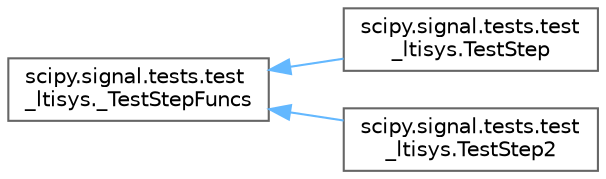 digraph "Graphical Class Hierarchy"
{
 // LATEX_PDF_SIZE
  bgcolor="transparent";
  edge [fontname=Helvetica,fontsize=10,labelfontname=Helvetica,labelfontsize=10];
  node [fontname=Helvetica,fontsize=10,shape=box,height=0.2,width=0.4];
  rankdir="LR";
  Node0 [id="Node000000",label="scipy.signal.tests.test\l_ltisys._TestStepFuncs",height=0.2,width=0.4,color="grey40", fillcolor="white", style="filled",URL="$db/d90/classscipy_1_1signal_1_1tests_1_1test__ltisys_1_1__TestStepFuncs.html",tooltip=" "];
  Node0 -> Node1 [id="edge5308_Node000000_Node000001",dir="back",color="steelblue1",style="solid",tooltip=" "];
  Node1 [id="Node000001",label="scipy.signal.tests.test\l_ltisys.TestStep",height=0.2,width=0.4,color="grey40", fillcolor="white", style="filled",URL="$d5/db0/classscipy_1_1signal_1_1tests_1_1test__ltisys_1_1TestStep.html",tooltip=" "];
  Node0 -> Node2 [id="edge5309_Node000000_Node000002",dir="back",color="steelblue1",style="solid",tooltip=" "];
  Node2 [id="Node000002",label="scipy.signal.tests.test\l_ltisys.TestStep2",height=0.2,width=0.4,color="grey40", fillcolor="white", style="filled",URL="$d4/d88/classscipy_1_1signal_1_1tests_1_1test__ltisys_1_1TestStep2.html",tooltip=" "];
}

